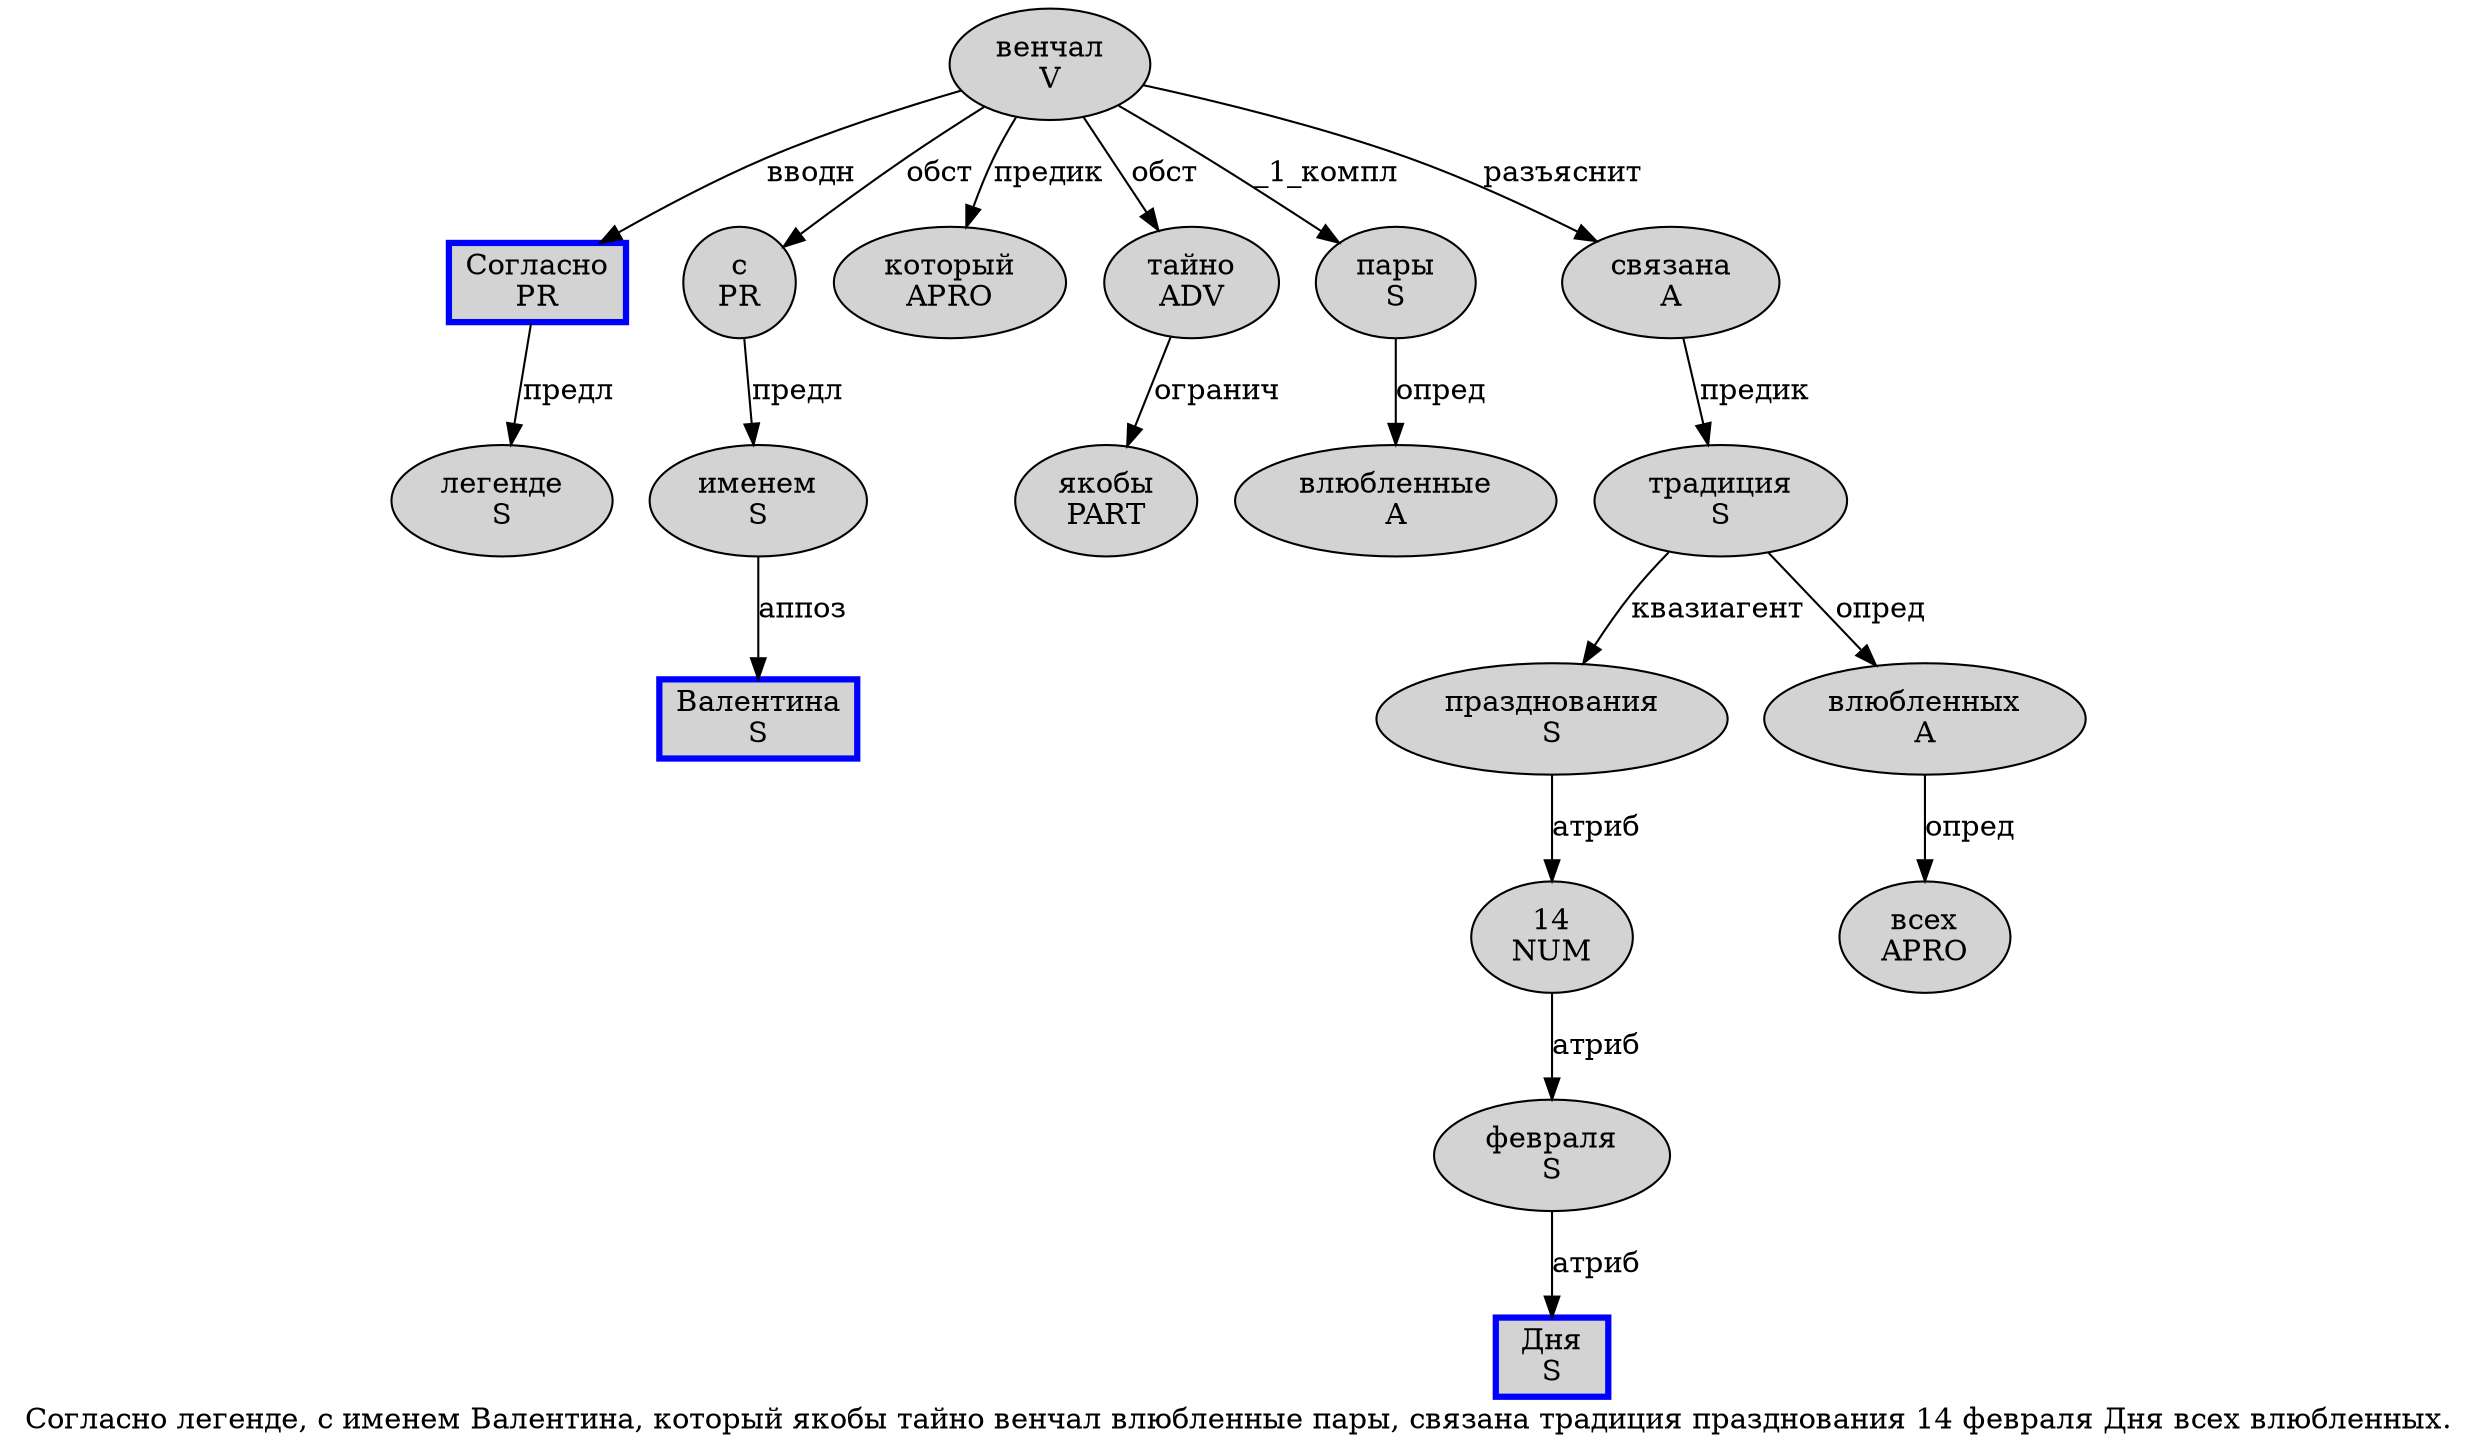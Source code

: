digraph SENTENCE_178 {
	graph [label="Согласно легенде, с именем Валентина, который якобы тайно венчал влюбленные пары, связана традиция празднования 14 февраля Дня всех влюбленных."]
	node [style=filled]
		0 [label="Согласно
PR" color=blue fillcolor=lightgray penwidth=3 shape=box]
		1 [label="легенде
S" color="" fillcolor=lightgray penwidth=1 shape=ellipse]
		3 [label="с
PR" color="" fillcolor=lightgray penwidth=1 shape=ellipse]
		4 [label="именем
S" color="" fillcolor=lightgray penwidth=1 shape=ellipse]
		5 [label="Валентина
S" color=blue fillcolor=lightgray penwidth=3 shape=box]
		7 [label="который
APRO" color="" fillcolor=lightgray penwidth=1 shape=ellipse]
		8 [label="якобы
PART" color="" fillcolor=lightgray penwidth=1 shape=ellipse]
		9 [label="тайно
ADV" color="" fillcolor=lightgray penwidth=1 shape=ellipse]
		10 [label="венчал
V" color="" fillcolor=lightgray penwidth=1 shape=ellipse]
		11 [label="влюбленные
A" color="" fillcolor=lightgray penwidth=1 shape=ellipse]
		12 [label="пары
S" color="" fillcolor=lightgray penwidth=1 shape=ellipse]
		14 [label="связана
A" color="" fillcolor=lightgray penwidth=1 shape=ellipse]
		15 [label="традиция
S" color="" fillcolor=lightgray penwidth=1 shape=ellipse]
		16 [label="празднования
S" color="" fillcolor=lightgray penwidth=1 shape=ellipse]
		17 [label="14
NUM" color="" fillcolor=lightgray penwidth=1 shape=ellipse]
		18 [label="февраля
S" color="" fillcolor=lightgray penwidth=1 shape=ellipse]
		19 [label="Дня
S" color=blue fillcolor=lightgray penwidth=3 shape=box]
		20 [label="всех
APRO" color="" fillcolor=lightgray penwidth=1 shape=ellipse]
		21 [label="влюбленных
A" color="" fillcolor=lightgray penwidth=1 shape=ellipse]
			3 -> 4 [label="предл"]
			14 -> 15 [label="предик"]
			18 -> 19 [label="атриб"]
			21 -> 20 [label="опред"]
			9 -> 8 [label="огранич"]
			12 -> 11 [label="опред"]
			17 -> 18 [label="атриб"]
			0 -> 1 [label="предл"]
			16 -> 17 [label="атриб"]
			10 -> 0 [label="вводн"]
			10 -> 3 [label="обст"]
			10 -> 7 [label="предик"]
			10 -> 9 [label="обст"]
			10 -> 12 [label="_1_компл"]
			10 -> 14 [label="разъяснит"]
			15 -> 16 [label="квазиагент"]
			15 -> 21 [label="опред"]
			4 -> 5 [label="аппоз"]
}